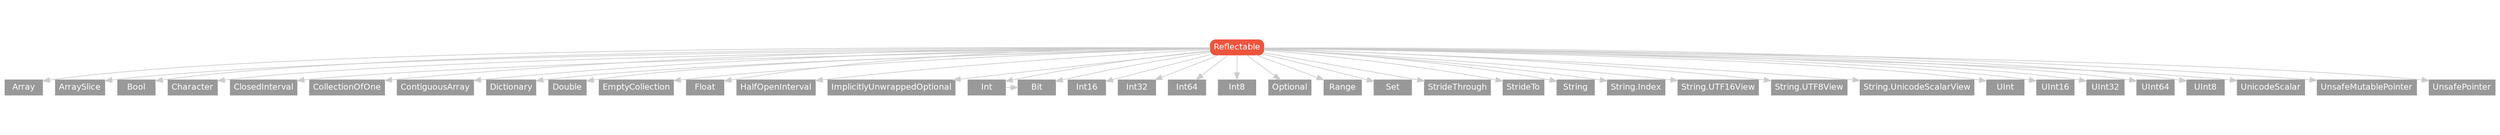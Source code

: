 strict digraph "Reflectable - Type Hierarchy - SwiftDoc.org" {
    pad="0.1,0.8"
    node [shape=box, style="filled,rounded", color="#999999", fillcolor="#999999", fontcolor=white, fontname=Helvetica, fontnames="Helvetica,sansserif", fontsize=12, margin="0.07,0.05", height="0.3"]
    edge [color="#cccccc"]
    "Array" [URL="/type/Array/", style=filled]
    "ArraySlice" [URL="/type/ArraySlice/", style=filled]
    "Bit" [URL="/type/Bit/", style=filled]
    "Bool" [URL="/type/Bool/", style=filled]
    "Character" [URL="/type/Character/", style=filled]
    "ClosedInterval" [URL="/type/ClosedInterval/", style=filled]
    "CollectionOfOne" [URL="/type/CollectionOfOne/", style=filled]
    "ContiguousArray" [URL="/type/ContiguousArray/", style=filled]
    "Dictionary" [URL="/type/Dictionary/", style=filled]
    "Double" [URL="/type/Double/", style=filled]
    "EmptyCollection" [URL="/type/EmptyCollection/", style=filled]
    "Float" [URL="/type/Float/", style=filled]
    "HalfOpenInterval" [URL="/type/HalfOpenInterval/", style=filled]
    "ImplicitlyUnwrappedOptional" [URL="/type/ImplicitlyUnwrappedOptional/", style=filled]
    "Int" [URL="/type/Int/", style=filled]
    "Int16" [URL="/type/Int16/", style=filled]
    "Int32" [URL="/type/Int32/", style=filled]
    "Int64" [URL="/type/Int64/", style=filled]
    "Int8" [URL="/type/Int8/", style=filled]
    "Optional" [URL="/type/Optional/", style=filled]
    "Range" [URL="/type/Range/", style=filled]
    "Reflectable" [URL="/protocol/Reflectable/", style="filled,rounded", fillcolor="#ee543d", color="#ee543d"]
    "Set" [URL="/type/Set/", style=filled]
    "StrideThrough" [URL="/type/StrideThrough/", style=filled]
    "StrideTo" [URL="/type/StrideTo/", style=filled]
    "String" [URL="/type/String/", style=filled]
    "String.Index" [URL="/type/String.Index/", style=filled]
    "String.UTF16View" [URL="/type/String.UTF16View/", style=filled]
    "String.UTF8View" [URL="/type/String.UTF8View/", style=filled]
    "String.UnicodeScalarView" [URL="/type/String.UnicodeScalarView/", style=filled]
    "UInt" [URL="/type/UInt/", style=filled]
    "UInt16" [URL="/type/UInt16/", style=filled]
    "UInt32" [URL="/type/UInt32/", style=filled]
    "UInt64" [URL="/type/UInt64/", style=filled]
    "UInt8" [URL="/type/UInt8/", style=filled]
    "UnicodeScalar" [URL="/type/UnicodeScalar/", style=filled]
    "UnsafeMutablePointer" [URL="/type/UnsafeMutablePointer/", style=filled]
    "UnsafePointer" [URL="/type/UnsafePointer/", style=filled]    "Reflectable" -> "Array"
    "Reflectable" -> "ArraySlice"
    "Reflectable" -> "Bit"
    "Reflectable" -> "Bool"
    "Reflectable" -> "Character"
    "Reflectable" -> "ClosedInterval"
    "Reflectable" -> "CollectionOfOne"
    "Reflectable" -> "ContiguousArray"
    "Reflectable" -> "Dictionary"
    "Reflectable" -> "Double"
    "Reflectable" -> "EmptyCollection"
    "Reflectable" -> "Float"
    "Reflectable" -> "HalfOpenInterval"
    "Reflectable" -> "ImplicitlyUnwrappedOptional"
    "Reflectable" -> "Int"
    "Reflectable" -> "Int16"
    "Reflectable" -> "Int32"
    "Reflectable" -> "Int64"
    "Reflectable" -> "Int8"
    "Reflectable" -> "Optional"
    "Reflectable" -> "Range"
    "Reflectable" -> "Set"
    "Reflectable" -> "StrideThrough"
    "Reflectable" -> "StrideTo"
    "Reflectable" -> "String"
    "Reflectable" -> "UInt"
    "Reflectable" -> "UInt16"
    "Reflectable" -> "UInt32"
    "Reflectable" -> "UInt64"
    "Reflectable" -> "UInt8"
    "Reflectable" -> "UnicodeScalar"
    "Reflectable" -> "UnsafeMutablePointer"
    "Reflectable" -> "UnsafePointer"
    "Reflectable" -> "String.Index"
    "Reflectable" -> "String.UTF16View"
    "Reflectable" -> "String.UTF8View"
    "Reflectable" -> "String.UnicodeScalarView"
    "Int" -> "Bit"
    subgraph Types {
        rank = max; "Array"; "ArraySlice"; "Bit"; "Bool"; "Character"; "ClosedInterval"; "CollectionOfOne"; "ContiguousArray"; "Dictionary"; "Double"; "EmptyCollection"; "Float"; "HalfOpenInterval"; "ImplicitlyUnwrappedOptional"; "Int"; "Int16"; "Int32"; "Int64"; "Int8"; "Optional"; "Range"; "Set"; "StrideThrough"; "StrideTo"; "String"; "UInt"; "UInt16"; "UInt32"; "UInt64"; "UInt8"; "UnicodeScalar"; "UnsafeMutablePointer"; "UnsafePointer"; "String.Index"; "String.UTF16View"; "String.UTF8View"; "String.UnicodeScalarView";
    }
}
